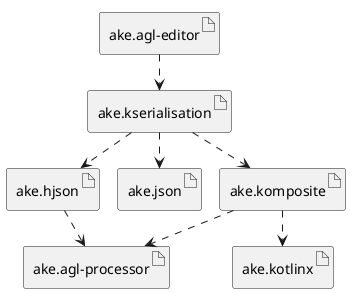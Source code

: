 @startuml
!pragma layout smetana

artifact "ake.hjson" as hjson
artifact "ake.json" as json
artifact "ake.agl-processor" as agl
artifact "ake.agl-editor" as agl_editor

artifact "ake.kserialisation" as kserialisation
artifact "ake.komposite" as komposite
artifact "ake.kotlinx" as kotlinx

agl_editor -[dashed]-> kserialisation
kserialisation -[dashed]-> komposite
kserialisation -[dashed]-> hjson
kserialisation -[dashed]-> json
komposite -[dashed]-> kotlinx
komposite -[dashed]-> agl
hjson -[dashed]-> agl

@enduml